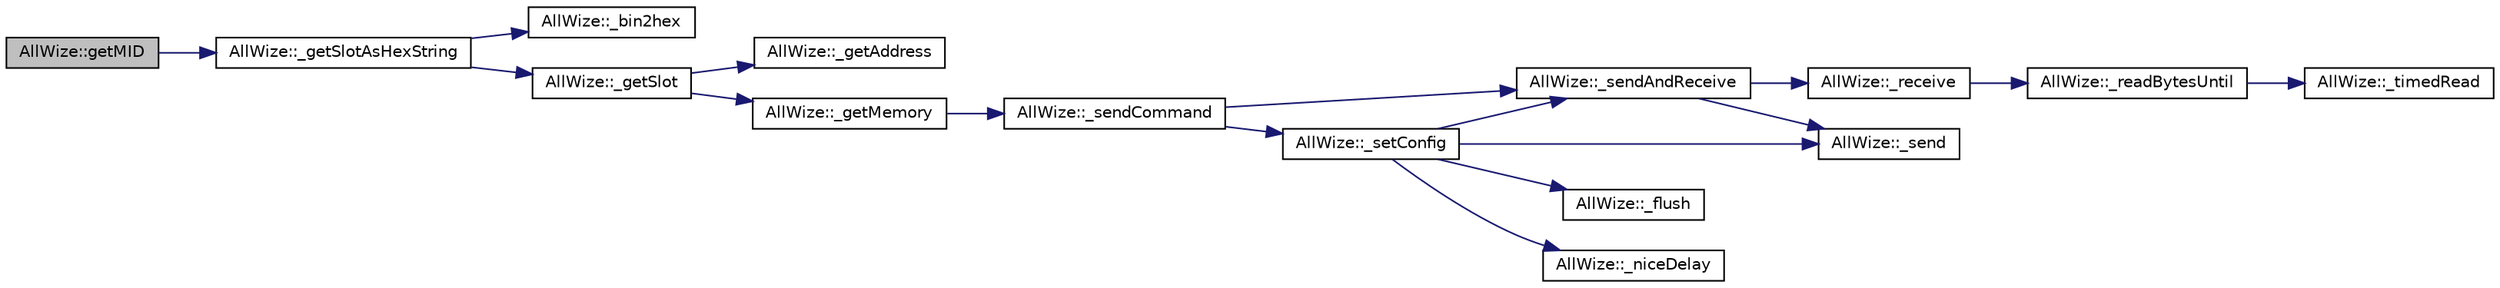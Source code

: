 digraph "AllWize::getMID"
{
 // LATEX_PDF_SIZE
  edge [fontname="Helvetica",fontsize="10",labelfontname="Helvetica",labelfontsize="10"];
  node [fontname="Helvetica",fontsize="10",shape=record];
  rankdir="LR";
  Node1 [label="AllWize::getMID",height=0.2,width=0.4,color="black", fillcolor="grey75", style="filled", fontcolor="black",tooltip="Returns the Manufacturer ID."];
  Node1 -> Node2 [color="midnightblue",fontsize="10",style="solid",fontname="Helvetica"];
  Node2 [label="AllWize::_getSlotAsHexString",height=0.2,width=0.4,color="black", fillcolor="white", style="filled",URL="$classAllWize.html#a00c33c9c6ea16acda17c42e2070b2c74",tooltip="Returns the contents of the memory from a certain address as an HEX String."];
  Node2 -> Node3 [color="midnightblue",fontsize="10",style="solid",fontname="Helvetica"];
  Node3 [label="AllWize::_bin2hex",height=0.2,width=0.4,color="black", fillcolor="white", style="filled",URL="$classAllWize.html#a94b1aaf0da885e981348fd4545856403",tooltip="Converts a binary buffer to an hex c-string."];
  Node2 -> Node4 [color="midnightblue",fontsize="10",style="solid",fontname="Helvetica"];
  Node4 [label="AllWize::_getSlot",height=0.2,width=0.4,color="black", fillcolor="white", style="filled",URL="$classAllWize.html#ac0d6169d045fc89d16c17e8cfe838169",tooltip="Returns the contents of single-byte memory slot."];
  Node4 -> Node5 [color="midnightblue",fontsize="10",style="solid",fontname="Helvetica"];
  Node5 [label="AllWize::_getAddress",height=0.2,width=0.4,color="black", fillcolor="white", style="filled",URL="$classAllWize.html#a15521b383a1cf20ac9e7adf6bc90b792",tooltip="Return the physical memory address for the given slot."];
  Node4 -> Node6 [color="midnightblue",fontsize="10",style="solid",fontname="Helvetica"];
  Node6 [label="AllWize::_getMemory",height=0.2,width=0.4,color="black", fillcolor="white", style="filled",URL="$classAllWize.html#a34b0c983476c007f65c9da0501a4037d",tooltip="Returns the contents of memory address."];
  Node6 -> Node7 [color="midnightblue",fontsize="10",style="solid",fontname="Helvetica"];
  Node7 [label="AllWize::_sendCommand",height=0.2,width=0.4,color="black", fillcolor="white", style="filled",URL="$classAllWize.html#aa396ffb4a719730440575425c981adef",tooltip="Sends a command with the given data."];
  Node7 -> Node8 [color="midnightblue",fontsize="10",style="solid",fontname="Helvetica"];
  Node8 [label="AllWize::_sendAndReceive",height=0.2,width=0.4,color="black", fillcolor="white", style="filled",URL="$classAllWize.html#af4c575f742b3c2a837058846b83fbfe1",tooltip="Sends a binary buffer and waits for response. Returns the number of bytes received and stored in the ..."];
  Node8 -> Node9 [color="midnightblue",fontsize="10",style="solid",fontname="Helvetica"];
  Node9 [label="AllWize::_receive",height=0.2,width=0.4,color="black", fillcolor="white", style="filled",URL="$classAllWize.html#a197c8bd0c47789acefd4e360ca697feb",tooltip="Listens to incoming data from the module until timeout or END_OF_RESPONSE."];
  Node9 -> Node10 [color="midnightblue",fontsize="10",style="solid",fontname="Helvetica"];
  Node10 [label="AllWize::_readBytesUntil",height=0.2,width=0.4,color="black", fillcolor="white", style="filled",URL="$classAllWize.html#a3cdbc480293b0e3c24107c549b485d5c",tooltip="Reads the stream buffer up to a certain char or times out."];
  Node10 -> Node11 [color="midnightblue",fontsize="10",style="solid",fontname="Helvetica"];
  Node11 [label="AllWize::_timedRead",height=0.2,width=0.4,color="black", fillcolor="white", style="filled",URL="$classAllWize.html#ac33ba05cebc3de22babb477922a07eaf",tooltip="Reads a byte from the stream with a timeout."];
  Node8 -> Node12 [color="midnightblue",fontsize="10",style="solid",fontname="Helvetica"];
  Node12 [label="AllWize::_send",height=0.2,width=0.4,color="black", fillcolor="white", style="filled",URL="$classAllWize.html#ac194cac5fd63b864ef567fb7a51a2ac9",tooltip="Sends a binary buffer to the module UART. Returns the number of bytes actually sent."];
  Node7 -> Node13 [color="midnightblue",fontsize="10",style="solid",fontname="Helvetica"];
  Node13 [label="AllWize::_setConfig",height=0.2,width=0.4,color="black", fillcolor="white", style="filled",URL="$classAllWize.html#a493af0599b973f713192b175000264e6",tooltip="Sets or unsets config mode."];
  Node13 -> Node14 [color="midnightblue",fontsize="10",style="solid",fontname="Helvetica"];
  Node14 [label="AllWize::_flush",height=0.2,width=0.4,color="black", fillcolor="white", style="filled",URL="$classAllWize.html#ace21941ce1a1174ef567c1a269ebf551",tooltip="Flushes the serial line to the module."];
  Node13 -> Node15 [color="midnightblue",fontsize="10",style="solid",fontname="Helvetica"];
  Node15 [label="AllWize::_niceDelay",height=0.2,width=0.4,color="black", fillcolor="white", style="filled",URL="$classAllWize.html#afeed45d2a47e184092d6dcd64c22fb72",tooltip="Does a non-blocking delay."];
  Node13 -> Node12 [color="midnightblue",fontsize="10",style="solid",fontname="Helvetica"];
  Node13 -> Node8 [color="midnightblue",fontsize="10",style="solid",fontname="Helvetica"];
}
